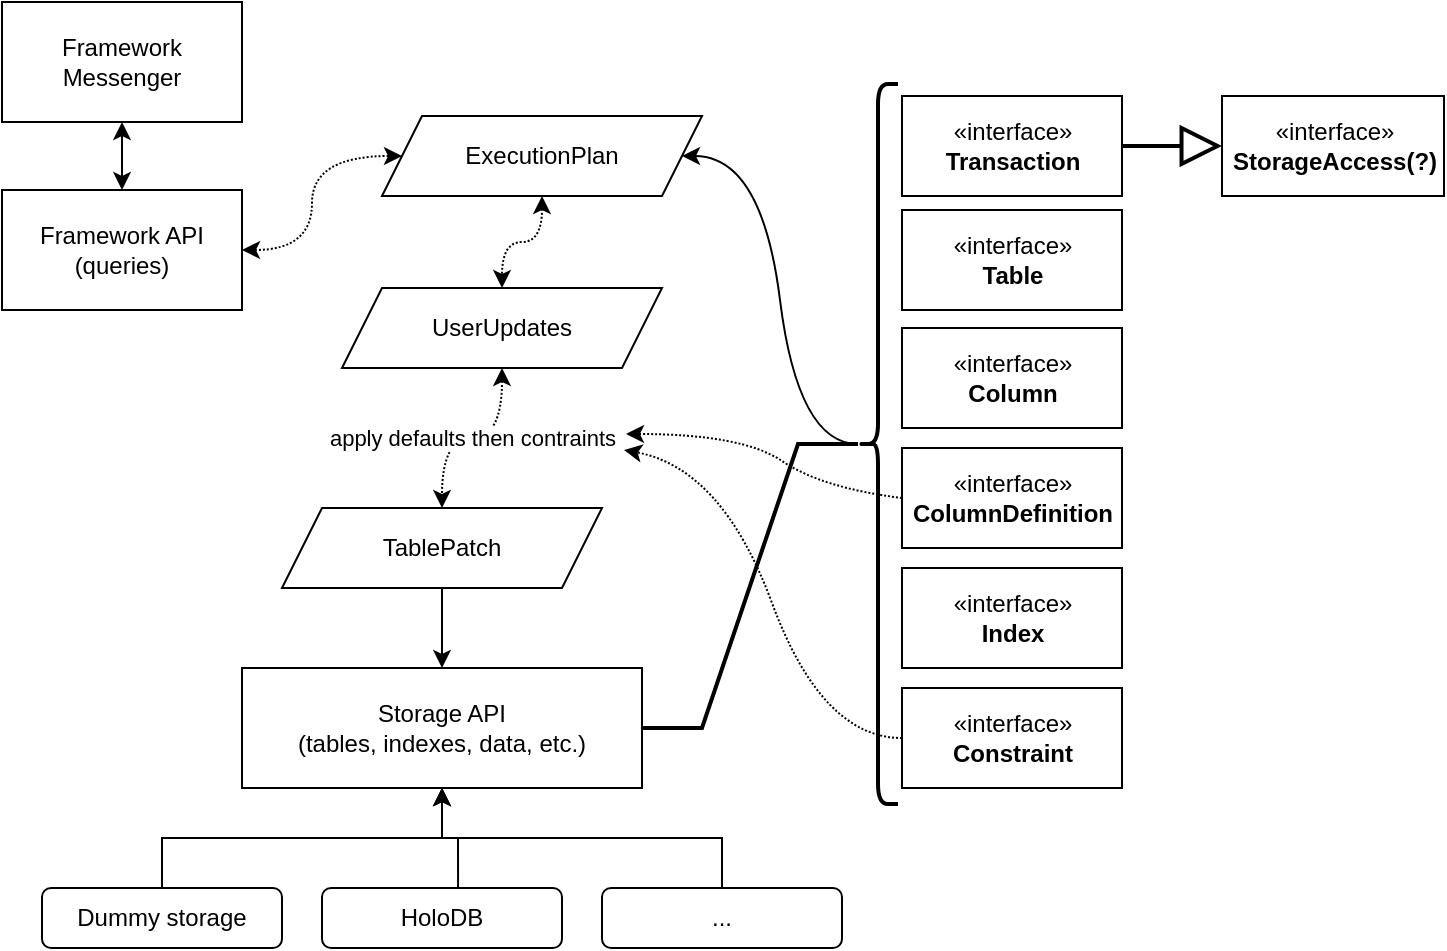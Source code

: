 <mxfile version="15.8.7" type="github">
  <diagram id="ixj4y4hjwhb4YOG2y_js" name="Page-1">
    <mxGraphModel dx="868" dy="459" grid="1" gridSize="10" guides="1" tooltips="1" connect="1" arrows="1" fold="1" page="1" pageScale="1" pageWidth="850" pageHeight="1100" math="0" shadow="0">
      <root>
        <mxCell id="0" />
        <mxCell id="1" parent="0" />
        <mxCell id="1le4CJm7EljkVnDH3UbC-10" value="" style="edgeStyle=orthogonalEdgeStyle;rounded=0;orthogonalLoop=1;jettySize=auto;html=1;startSize=6;strokeColor=default;startArrow=classic;startFill=1;" parent="1" source="1le4CJm7EljkVnDH3UbC-4" target="1le4CJm7EljkVnDH3UbC-5" edge="1">
          <mxGeometry relative="1" as="geometry" />
        </mxCell>
        <mxCell id="1le4CJm7EljkVnDH3UbC-13" value="" style="edgeStyle=orthogonalEdgeStyle;rounded=0;orthogonalLoop=1;jettySize=auto;html=1;startArrow=classic;startFill=1;startSize=6;strokeColor=default;curved=1;dashed=1;dashPattern=1 1;" parent="1" source="1le4CJm7EljkVnDH3UbC-4" target="1le4CJm7EljkVnDH3UbC-12" edge="1">
          <mxGeometry relative="1" as="geometry" />
        </mxCell>
        <mxCell id="1le4CJm7EljkVnDH3UbC-4" value="Framework API (queries)" style="rounded=0;whiteSpace=wrap;html=1;" parent="1" vertex="1">
          <mxGeometry x="110" y="211" width="120" height="60" as="geometry" />
        </mxCell>
        <mxCell id="1le4CJm7EljkVnDH3UbC-5" value="Framework Messenger" style="rounded=0;whiteSpace=wrap;html=1;" parent="1" vertex="1">
          <mxGeometry x="110" y="117" width="120" height="60" as="geometry" />
        </mxCell>
        <mxCell id="1le4CJm7EljkVnDH3UbC-15" value="" style="edgeStyle=orthogonalEdgeStyle;curved=1;rounded=0;orthogonalLoop=1;jettySize=auto;html=1;dashed=1;dashPattern=1 1;startArrow=classic;startFill=1;startSize=6;strokeColor=default;" parent="1" source="1le4CJm7EljkVnDH3UbC-12" target="1le4CJm7EljkVnDH3UbC-14" edge="1">
          <mxGeometry relative="1" as="geometry" />
        </mxCell>
        <mxCell id="1le4CJm7EljkVnDH3UbC-12" value="ExecutionPlan" style="shape=parallelogram;perimeter=parallelogramPerimeter;whiteSpace=wrap;html=1;fixedSize=1;" parent="1" vertex="1">
          <mxGeometry x="300" y="174" width="160" height="40" as="geometry" />
        </mxCell>
        <mxCell id="1le4CJm7EljkVnDH3UbC-17" value="apply defaults then contraints" style="edgeStyle=orthogonalEdgeStyle;curved=1;rounded=0;orthogonalLoop=1;jettySize=auto;html=1;dashed=1;dashPattern=1 1;startArrow=classic;startFill=1;startSize=6;strokeColor=default;" parent="1" source="1le4CJm7EljkVnDH3UbC-14" target="1le4CJm7EljkVnDH3UbC-16" edge="1">
          <mxGeometry relative="1" as="geometry" />
        </mxCell>
        <mxCell id="1le4CJm7EljkVnDH3UbC-14" value="&lt;div&gt;UserUpdates&lt;/div&gt;" style="shape=parallelogram;perimeter=parallelogramPerimeter;whiteSpace=wrap;html=1;fixedSize=1;" parent="1" vertex="1">
          <mxGeometry x="280" y="260" width="160" height="40" as="geometry" />
        </mxCell>
        <mxCell id="1le4CJm7EljkVnDH3UbC-20" value="" style="edgeStyle=orthogonalEdgeStyle;curved=1;rounded=0;orthogonalLoop=1;jettySize=auto;html=1;startArrow=none;startFill=0;startSize=6;strokeColor=default;" parent="1" source="1le4CJm7EljkVnDH3UbC-16" target="1le4CJm7EljkVnDH3UbC-18" edge="1">
          <mxGeometry relative="1" as="geometry" />
        </mxCell>
        <mxCell id="1le4CJm7EljkVnDH3UbC-16" value="TablePatch" style="shape=parallelogram;perimeter=parallelogramPerimeter;whiteSpace=wrap;html=1;fixedSize=1;" parent="1" vertex="1">
          <mxGeometry x="250" y="370" width="160" height="40" as="geometry" />
        </mxCell>
        <mxCell id="10c5vMCeDToL0KiBsEDk-3" style="edgeStyle=orthogonalEdgeStyle;rounded=0;orthogonalLoop=1;jettySize=auto;html=1;entryX=0.5;entryY=0;entryDx=0;entryDy=0;startArrow=classic;startFill=1;endArrow=none;endFill=0;" parent="1" source="1le4CJm7EljkVnDH3UbC-18" target="10c5vMCeDToL0KiBsEDk-1" edge="1">
          <mxGeometry relative="1" as="geometry" />
        </mxCell>
        <mxCell id="10c5vMCeDToL0KiBsEDk-4" style="edgeStyle=orthogonalEdgeStyle;rounded=0;orthogonalLoop=1;jettySize=auto;html=1;entryX=0.567;entryY=0;entryDx=0;entryDy=0;entryPerimeter=0;endArrow=none;endFill=0;startArrow=classic;startFill=1;" parent="1" source="1le4CJm7EljkVnDH3UbC-18" target="10c5vMCeDToL0KiBsEDk-2" edge="1">
          <mxGeometry relative="1" as="geometry" />
        </mxCell>
        <mxCell id="10c5vMCeDToL0KiBsEDk-6" style="edgeStyle=orthogonalEdgeStyle;rounded=0;orthogonalLoop=1;jettySize=auto;html=1;startArrow=classic;startFill=1;endArrow=none;endFill=0;" parent="1" source="1le4CJm7EljkVnDH3UbC-18" target="10c5vMCeDToL0KiBsEDk-5" edge="1">
          <mxGeometry relative="1" as="geometry" />
        </mxCell>
        <mxCell id="1le4CJm7EljkVnDH3UbC-18" value="&lt;div&gt;Storage API&lt;/div&gt;&lt;div&gt;(tables, indexes, data, etc.)&lt;br&gt;&lt;/div&gt;" style="rounded=0;whiteSpace=wrap;html=1;" parent="1" vertex="1">
          <mxGeometry x="230" y="450" width="200" height="60" as="geometry" />
        </mxCell>
        <mxCell id="1le4CJm7EljkVnDH3UbC-21" value="«interface»&lt;br&gt;&lt;b&gt;Transaction&lt;/b&gt;" style="html=1;" parent="1" vertex="1">
          <mxGeometry x="560" y="164" width="110" height="50" as="geometry" />
        </mxCell>
        <mxCell id="1le4CJm7EljkVnDH3UbC-22" value="«interface»&lt;br&gt;&lt;b&gt;Table&lt;/b&gt;" style="html=1;" parent="1" vertex="1">
          <mxGeometry x="560" y="221" width="110" height="50" as="geometry" />
        </mxCell>
        <mxCell id="1le4CJm7EljkVnDH3UbC-23" value="«interface»&lt;br&gt;&lt;b&gt;Column&lt;/b&gt;" style="html=1;" parent="1" vertex="1">
          <mxGeometry x="560" y="280" width="110" height="50" as="geometry" />
        </mxCell>
        <mxCell id="1le4CJm7EljkVnDH3UbC-24" value="«interface»&lt;br&gt;&lt;b&gt;Index&lt;/b&gt;" style="html=1;" parent="1" vertex="1">
          <mxGeometry x="560" y="400" width="110" height="50" as="geometry" />
        </mxCell>
        <mxCell id="1le4CJm7EljkVnDH3UbC-27" value="«interface»&lt;br&gt;&lt;b&gt;Constraint&lt;/b&gt;" style="html=1;" parent="1" vertex="1">
          <mxGeometry x="560" y="460" width="110" height="50" as="geometry" />
        </mxCell>
        <mxCell id="1le4CJm7EljkVnDH3UbC-32" value="" style="curved=1;endArrow=classic;html=1;rounded=0;startSize=6;strokeColor=default;exitX=0;exitY=0.5;exitDx=0;exitDy=0;dashed=1;dashPattern=1 1;" parent="1" source="1le4CJm7EljkVnDH3UbC-27" edge="1">
          <mxGeometry width="50" height="50" relative="1" as="geometry">
            <mxPoint x="570" y="480" as="sourcePoint" />
            <mxPoint x="421" y="341" as="targetPoint" />
            <Array as="points">
              <mxPoint x="520" y="485" />
              <mxPoint x="470" y="350" />
            </Array>
          </mxGeometry>
        </mxCell>
        <mxCell id="kcC5Q9DpvtAjv27rFfuf-1" value="«interface»&lt;br&gt;&lt;b&gt;ColumnDefinition&lt;/b&gt;" style="html=1;" parent="1" vertex="1">
          <mxGeometry x="560" y="340" width="110" height="50" as="geometry" />
        </mxCell>
        <mxCell id="kcC5Q9DpvtAjv27rFfuf-2" value="" style="curved=1;endArrow=classic;html=1;rounded=0;startSize=6;strokeColor=default;exitX=0;exitY=0.5;exitDx=0;exitDy=0;dashed=1;dashPattern=1 1;" parent="1" source="kcC5Q9DpvtAjv27rFfuf-1" edge="1">
          <mxGeometry width="50" height="50" relative="1" as="geometry">
            <mxPoint x="570" y="495" as="sourcePoint" />
            <mxPoint x="422" y="333" as="targetPoint" />
            <Array as="points">
              <mxPoint x="520" y="360" />
              <mxPoint x="480" y="333" />
            </Array>
          </mxGeometry>
        </mxCell>
        <mxCell id="kcC5Q9DpvtAjv27rFfuf-6" style="edgeStyle=entityRelationEdgeStyle;orthogonalLoop=1;jettySize=auto;html=1;curved=1;" parent="1" source="kcC5Q9DpvtAjv27rFfuf-3" target="1le4CJm7EljkVnDH3UbC-12" edge="1">
          <mxGeometry relative="1" as="geometry" />
        </mxCell>
        <mxCell id="kcC5Q9DpvtAjv27rFfuf-7" style="edgeStyle=entityRelationEdgeStyle;orthogonalLoop=1;jettySize=auto;html=1;rounded=0;endArrow=none;endFill=0;strokeWidth=2;" parent="1" source="kcC5Q9DpvtAjv27rFfuf-3" target="1le4CJm7EljkVnDH3UbC-18" edge="1">
          <mxGeometry relative="1" as="geometry" />
        </mxCell>
        <mxCell id="kcC5Q9DpvtAjv27rFfuf-3" value="" style="shape=curlyBracket;whiteSpace=wrap;html=1;rounded=1;size=0.5;strokeWidth=2;" parent="1" vertex="1">
          <mxGeometry x="538" y="158" width="20" height="360" as="geometry" />
        </mxCell>
        <mxCell id="kcC5Q9DpvtAjv27rFfuf-8" value="«interface»&lt;br&gt;&lt;b&gt;StorageAccess(?)&lt;/b&gt;" style="html=1;" parent="1" vertex="1">
          <mxGeometry x="720" y="164" width="111" height="50" as="geometry" />
        </mxCell>
        <mxCell id="kcC5Q9DpvtAjv27rFfuf-9" value="" style="endArrow=block;endSize=16;endFill=0;html=1;rounded=0;strokeWidth=2;entryX=0;entryY=0.5;entryDx=0;entryDy=0;exitX=1;exitY=0.5;exitDx=0;exitDy=0;" parent="1" source="1le4CJm7EljkVnDH3UbC-21" target="kcC5Q9DpvtAjv27rFfuf-8" edge="1">
          <mxGeometry width="160" relative="1" as="geometry">
            <mxPoint x="780" y="304.5" as="sourcePoint" />
            <mxPoint x="940" y="304.5" as="targetPoint" />
          </mxGeometry>
        </mxCell>
        <mxCell id="10c5vMCeDToL0KiBsEDk-1" value="&lt;div&gt;Dummy storage&lt;/div&gt;" style="rounded=1;whiteSpace=wrap;html=1;" parent="1" vertex="1">
          <mxGeometry x="130" y="560" width="120" height="30" as="geometry" />
        </mxCell>
        <mxCell id="10c5vMCeDToL0KiBsEDk-2" value="HoloDB" style="rounded=1;whiteSpace=wrap;html=1;" parent="1" vertex="1">
          <mxGeometry x="270" y="560" width="120" height="30" as="geometry" />
        </mxCell>
        <mxCell id="10c5vMCeDToL0KiBsEDk-5" value="..." style="rounded=1;whiteSpace=wrap;html=1;" parent="1" vertex="1">
          <mxGeometry x="410" y="560" width="120" height="30" as="geometry" />
        </mxCell>
      </root>
    </mxGraphModel>
  </diagram>
</mxfile>
